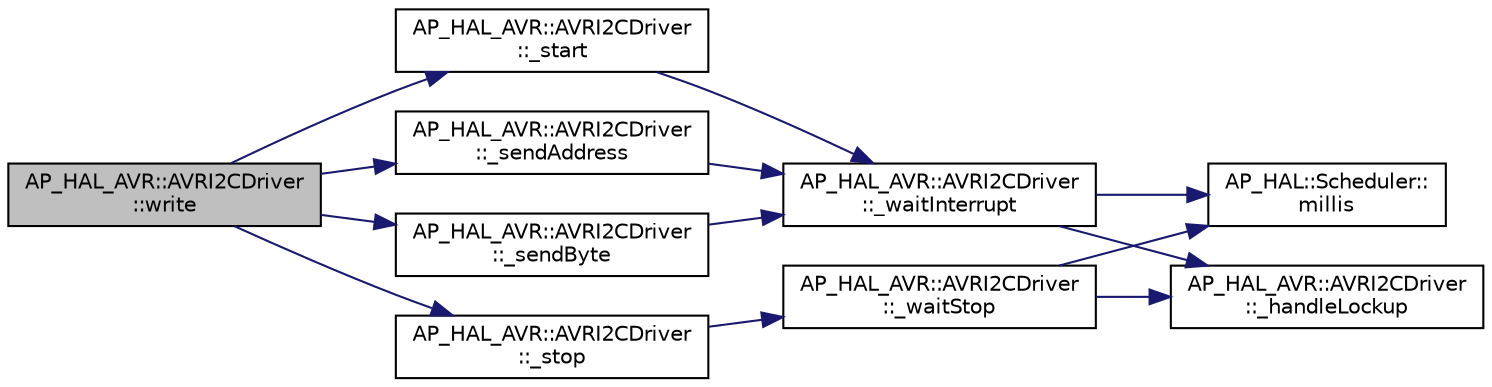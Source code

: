 digraph "AP_HAL_AVR::AVRI2CDriver::write"
{
 // INTERACTIVE_SVG=YES
  edge [fontname="Helvetica",fontsize="10",labelfontname="Helvetica",labelfontsize="10"];
  node [fontname="Helvetica",fontsize="10",shape=record];
  rankdir="LR";
  Node1 [label="AP_HAL_AVR::AVRI2CDriver\l::write",height=0.2,width=0.4,color="black", fillcolor="grey75", style="filled" fontcolor="black"];
  Node1 -> Node2 [color="midnightblue",fontsize="10",style="solid",fontname="Helvetica"];
  Node2 [label="AP_HAL_AVR::AVRI2CDriver\l::_start",height=0.2,width=0.4,color="black", fillcolor="white", style="filled",URL="$classAP__HAL__AVR_1_1AVRI2CDriver.html#a5b514ca47e2922c1edc6d4bee9af0a40"];
  Node2 -> Node3 [color="midnightblue",fontsize="10",style="solid",fontname="Helvetica"];
  Node3 [label="AP_HAL_AVR::AVRI2CDriver\l::_waitInterrupt",height=0.2,width=0.4,color="black", fillcolor="white", style="filled",URL="$classAP__HAL__AVR_1_1AVRI2CDriver.html#ad2ed5866b98e4fc7a13a413f41b06904"];
  Node3 -> Node4 [color="midnightblue",fontsize="10",style="solid",fontname="Helvetica"];
  Node4 [label="AP_HAL::Scheduler::\lmillis",height=0.2,width=0.4,color="black", fillcolor="white", style="filled",URL="$classAP__HAL_1_1Scheduler.html#a26b68339fc68a562d8d3a1238d0ec8c1"];
  Node3 -> Node5 [color="midnightblue",fontsize="10",style="solid",fontname="Helvetica"];
  Node5 [label="AP_HAL_AVR::AVRI2CDriver\l::_handleLockup",height=0.2,width=0.4,color="black", fillcolor="white", style="filled",URL="$classAP__HAL__AVR_1_1AVRI2CDriver.html#ab61b4fd56d391eb9ad827400baf9fa97"];
  Node1 -> Node6 [color="midnightblue",fontsize="10",style="solid",fontname="Helvetica"];
  Node6 [label="AP_HAL_AVR::AVRI2CDriver\l::_sendAddress",height=0.2,width=0.4,color="black", fillcolor="white", style="filled",URL="$classAP__HAL__AVR_1_1AVRI2CDriver.html#a4933b33026d6df5e3f3dc81a2f4fa66d"];
  Node6 -> Node3 [color="midnightblue",fontsize="10",style="solid",fontname="Helvetica"];
  Node1 -> Node7 [color="midnightblue",fontsize="10",style="solid",fontname="Helvetica"];
  Node7 [label="AP_HAL_AVR::AVRI2CDriver\l::_sendByte",height=0.2,width=0.4,color="black", fillcolor="white", style="filled",URL="$classAP__HAL__AVR_1_1AVRI2CDriver.html#aa8a50cefa8dfc1e7be5e7582ff623ac3"];
  Node7 -> Node3 [color="midnightblue",fontsize="10",style="solid",fontname="Helvetica"];
  Node1 -> Node8 [color="midnightblue",fontsize="10",style="solid",fontname="Helvetica"];
  Node8 [label="AP_HAL_AVR::AVRI2CDriver\l::_stop",height=0.2,width=0.4,color="black", fillcolor="white", style="filled",URL="$classAP__HAL__AVR_1_1AVRI2CDriver.html#a2236b43fe7b73ed57ad71d140a92e1da"];
  Node8 -> Node9 [color="midnightblue",fontsize="10",style="solid",fontname="Helvetica"];
  Node9 [label="AP_HAL_AVR::AVRI2CDriver\l::_waitStop",height=0.2,width=0.4,color="black", fillcolor="white", style="filled",URL="$classAP__HAL__AVR_1_1AVRI2CDriver.html#a705587f45673c106f5a02c8d742c6e3d"];
  Node9 -> Node4 [color="midnightblue",fontsize="10",style="solid",fontname="Helvetica"];
  Node9 -> Node5 [color="midnightblue",fontsize="10",style="solid",fontname="Helvetica"];
}
